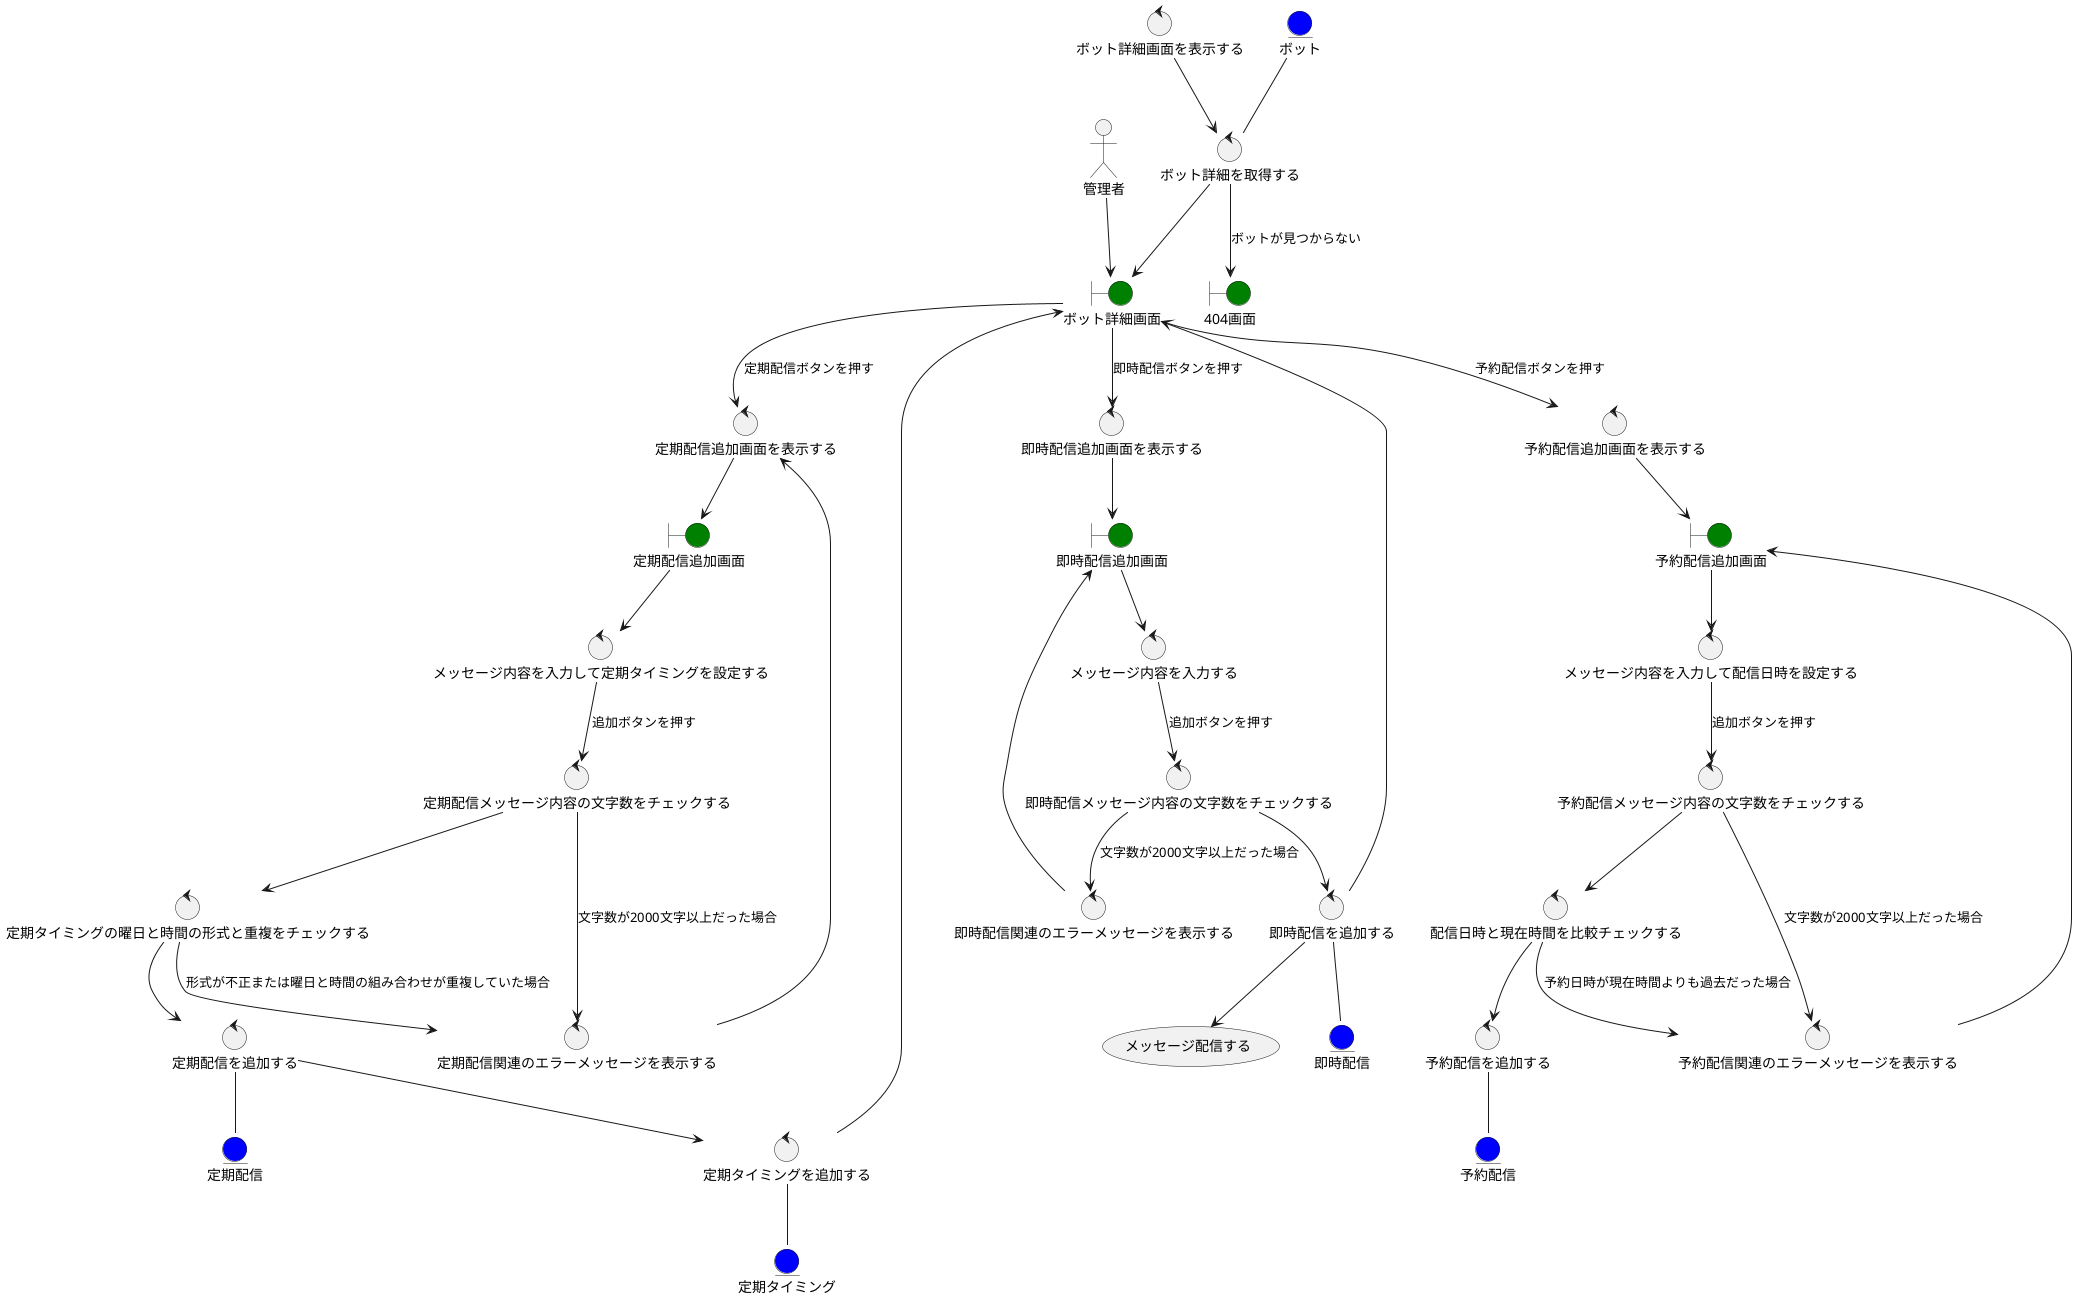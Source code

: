 @startuml robustness-post_message-create

actor 管理者
boundary ボット詳細画面 #green
boundary 即時配信追加画面 #green
boundary 定期配信追加画面 #green
boundary 予約配信追加画面 #green
boundary 404画面 #green
control ボット詳細画面を表示する
control ボット詳細を取得する
control 定期配信追加画面を表示する
control 即時配信追加画面を表示する
control 予約配信追加画面を表示する
control メッセージ内容を入力して配信日時を設定する
control メッセージ内容を入力する
control メッセージ内容を入力して定期タイミングを設定する
control 定期配信メッセージ内容の文字数をチェックする
control 即時配信メッセージ内容の文字数をチェックする
control 予約配信メッセージ内容の文字数をチェックする
control 配信日時と現在時間を比較チェックする
control 定期タイミングの曜日と時間の形式と重複をチェックする
control 定期配信関連のエラーメッセージを表示する
control 即時配信関連のエラーメッセージを表示する
control 予約配信関連のエラーメッセージを表示する
control 定期配信を追加する
control 定期タイミングを追加する
control 即時配信を追加する
control 予約配信を追加する
entity ボット #blue
entity 定期配信 #blue
entity 即時配信 #blue
entity 予約配信 #blue
entity 定期タイミング #blue
usecase メッセージ配信する

管理者 --> ボット詳細画面
ボット詳細画面を表示する --> ボット詳細を取得する
ボット詳細を取得する --> ボット詳細画面
ボット詳細を取得する --> 404画面 :ボットが見つからない
ボット -- ボット詳細を取得する
ボット詳細画面 --> 定期配信追加画面を表示する :定期配信ボタンを押す
ボット詳細画面 --> 即時配信追加画面を表示する :即時配信ボタンを押す
ボット詳細画面 --> 予約配信追加画面を表示する :予約配信ボタンを押す
定期配信追加画面を表示する --> 定期配信追加画面
即時配信追加画面を表示する --> 即時配信追加画面
予約配信追加画面を表示する --> 予約配信追加画面

定期配信追加画面 --> メッセージ内容を入力して定期タイミングを設定する
メッセージ内容を入力して定期タイミングを設定する --> 定期配信メッセージ内容の文字数をチェックする :追加ボタンを押す
定期配信メッセージ内容の文字数をチェックする --> 定期配信関連のエラーメッセージを表示する :文字数が2000文字以上だった場合
定期配信関連のエラーメッセージを表示する --> 定期配信追加画面を表示する
定期配信メッセージ内容の文字数をチェックする --> 定期タイミングの曜日と時間の形式と重複をチェックする
定期タイミングの曜日と時間の形式と重複をチェックする --> 定期配信関連のエラーメッセージを表示する :形式が不正または曜日と時間の組み合わせが重複していた場合
定期タイミングの曜日と時間の形式と重複をチェックする --> 定期配信を追加する
定期配信を追加する --> 定期タイミングを追加する
定期タイミングを追加する --> ボット詳細画面
定期配信を追加する -- 定期配信
定期タイミングを追加する -- 定期タイミング

即時配信追加画面 --> メッセージ内容を入力する
メッセージ内容を入力する --> 即時配信メッセージ内容の文字数をチェックする :追加ボタンを押す
即時配信メッセージ内容の文字数をチェックする --> 即時配信関連のエラーメッセージを表示する :文字数が2000文字以上だった場合
即時配信関連のエラーメッセージを表示する --> 即時配信追加画面
即時配信メッセージ内容の文字数をチェックする --> 即時配信を追加する
即時配信を追加する --> ボット詳細画面
即時配信を追加する -- 即時配信
即時配信を追加する --> メッセージ配信する

予約配信追加画面 --> メッセージ内容を入力して配信日時を設定する
メッセージ内容を入力して配信日時を設定する --> 予約配信メッセージ内容の文字数をチェックする :追加ボタンを押す
予約配信メッセージ内容の文字数をチェックする --> 予約配信関連のエラーメッセージを表示する :文字数が2000文字以上だった場合
予約配信関連のエラーメッセージを表示する --> 予約配信追加画面
予約配信メッセージ内容の文字数をチェックする --> 配信日時と現在時間を比較チェックする
配信日時と現在時間を比較チェックする --> 予約配信関連のエラーメッセージを表示する :予約日時が現在時間よりも過去だった場合
配信日時と現在時間を比較チェックする --> 予約配信を追加する
予約配信を追加する -- 予約配信

@enduml
